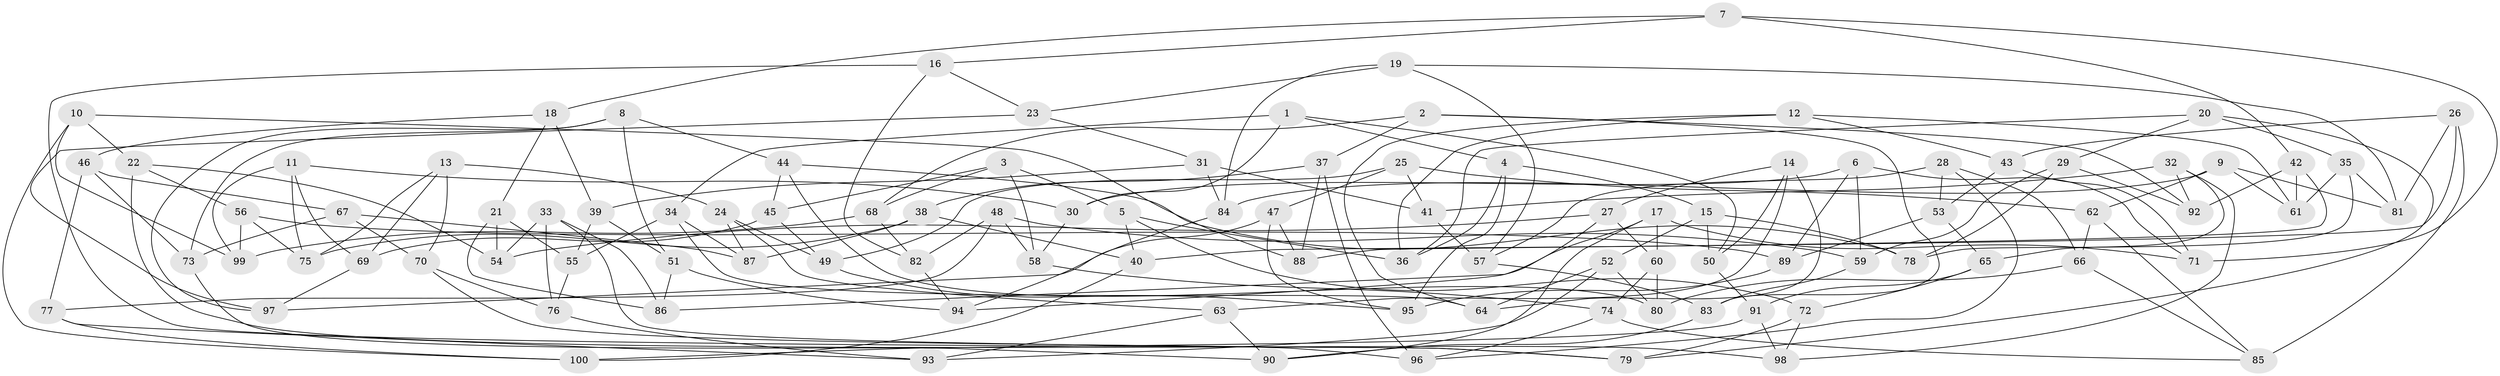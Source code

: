 // Generated by graph-tools (version 1.1) at 2025/11/02/21/25 10:11:16]
// undirected, 100 vertices, 200 edges
graph export_dot {
graph [start="1"]
  node [color=gray90,style=filled];
  1;
  2;
  3;
  4;
  5;
  6;
  7;
  8;
  9;
  10;
  11;
  12;
  13;
  14;
  15;
  16;
  17;
  18;
  19;
  20;
  21;
  22;
  23;
  24;
  25;
  26;
  27;
  28;
  29;
  30;
  31;
  32;
  33;
  34;
  35;
  36;
  37;
  38;
  39;
  40;
  41;
  42;
  43;
  44;
  45;
  46;
  47;
  48;
  49;
  50;
  51;
  52;
  53;
  54;
  55;
  56;
  57;
  58;
  59;
  60;
  61;
  62;
  63;
  64;
  65;
  66;
  67;
  68;
  69;
  70;
  71;
  72;
  73;
  74;
  75;
  76;
  77;
  78;
  79;
  80;
  81;
  82;
  83;
  84;
  85;
  86;
  87;
  88;
  89;
  90;
  91;
  92;
  93;
  94;
  95;
  96;
  97;
  98;
  99;
  100;
  1 -- 4;
  1 -- 34;
  1 -- 30;
  1 -- 50;
  2 -- 92;
  2 -- 83;
  2 -- 68;
  2 -- 37;
  3 -- 58;
  3 -- 45;
  3 -- 5;
  3 -- 68;
  4 -- 36;
  4 -- 95;
  4 -- 15;
  5 -- 40;
  5 -- 36;
  5 -- 72;
  6 -- 71;
  6 -- 59;
  6 -- 89;
  6 -- 30;
  7 -- 16;
  7 -- 18;
  7 -- 71;
  7 -- 42;
  8 -- 73;
  8 -- 97;
  8 -- 44;
  8 -- 51;
  9 -- 62;
  9 -- 81;
  9 -- 84;
  9 -- 61;
  10 -- 88;
  10 -- 100;
  10 -- 99;
  10 -- 22;
  11 -- 30;
  11 -- 69;
  11 -- 99;
  11 -- 75;
  12 -- 43;
  12 -- 64;
  12 -- 36;
  12 -- 61;
  13 -- 69;
  13 -- 75;
  13 -- 24;
  13 -- 70;
  14 -- 50;
  14 -- 63;
  14 -- 27;
  14 -- 64;
  15 -- 78;
  15 -- 50;
  15 -- 52;
  16 -- 79;
  16 -- 23;
  16 -- 82;
  17 -- 86;
  17 -- 60;
  17 -- 90;
  17 -- 71;
  18 -- 21;
  18 -- 39;
  18 -- 46;
  19 -- 23;
  19 -- 57;
  19 -- 81;
  19 -- 84;
  20 -- 79;
  20 -- 36;
  20 -- 29;
  20 -- 35;
  21 -- 55;
  21 -- 86;
  21 -- 54;
  22 -- 54;
  22 -- 56;
  22 -- 98;
  23 -- 31;
  23 -- 97;
  24 -- 49;
  24 -- 87;
  24 -- 63;
  25 -- 41;
  25 -- 49;
  25 -- 62;
  25 -- 47;
  26 -- 85;
  26 -- 81;
  26 -- 40;
  26 -- 43;
  27 -- 60;
  27 -- 94;
  27 -- 54;
  28 -- 53;
  28 -- 66;
  28 -- 96;
  28 -- 57;
  29 -- 92;
  29 -- 59;
  29 -- 78;
  30 -- 58;
  31 -- 39;
  31 -- 84;
  31 -- 41;
  32 -- 65;
  32 -- 92;
  32 -- 41;
  32 -- 98;
  33 -- 79;
  33 -- 86;
  33 -- 54;
  33 -- 76;
  34 -- 64;
  34 -- 55;
  34 -- 87;
  35 -- 81;
  35 -- 61;
  35 -- 78;
  37 -- 88;
  37 -- 96;
  37 -- 38;
  38 -- 87;
  38 -- 40;
  38 -- 75;
  39 -- 51;
  39 -- 55;
  40 -- 100;
  41 -- 57;
  42 -- 92;
  42 -- 61;
  42 -- 88;
  43 -- 71;
  43 -- 53;
  44 -- 78;
  44 -- 80;
  44 -- 45;
  45 -- 49;
  45 -- 69;
  46 -- 67;
  46 -- 73;
  46 -- 77;
  47 -- 88;
  47 -- 97;
  47 -- 95;
  48 -- 77;
  48 -- 82;
  48 -- 58;
  48 -- 59;
  49 -- 95;
  50 -- 91;
  51 -- 86;
  51 -- 94;
  52 -- 80;
  52 -- 64;
  52 -- 93;
  53 -- 65;
  53 -- 89;
  55 -- 76;
  56 -- 89;
  56 -- 75;
  56 -- 99;
  57 -- 83;
  58 -- 74;
  59 -- 83;
  60 -- 80;
  60 -- 74;
  62 -- 85;
  62 -- 66;
  63 -- 90;
  63 -- 93;
  65 -- 91;
  65 -- 72;
  66 -- 85;
  66 -- 80;
  67 -- 87;
  67 -- 73;
  67 -- 70;
  68 -- 99;
  68 -- 82;
  69 -- 97;
  70 -- 96;
  70 -- 76;
  72 -- 98;
  72 -- 79;
  73 -- 90;
  74 -- 85;
  74 -- 96;
  76 -- 93;
  77 -- 93;
  77 -- 100;
  82 -- 94;
  83 -- 90;
  84 -- 94;
  89 -- 95;
  91 -- 98;
  91 -- 100;
}
